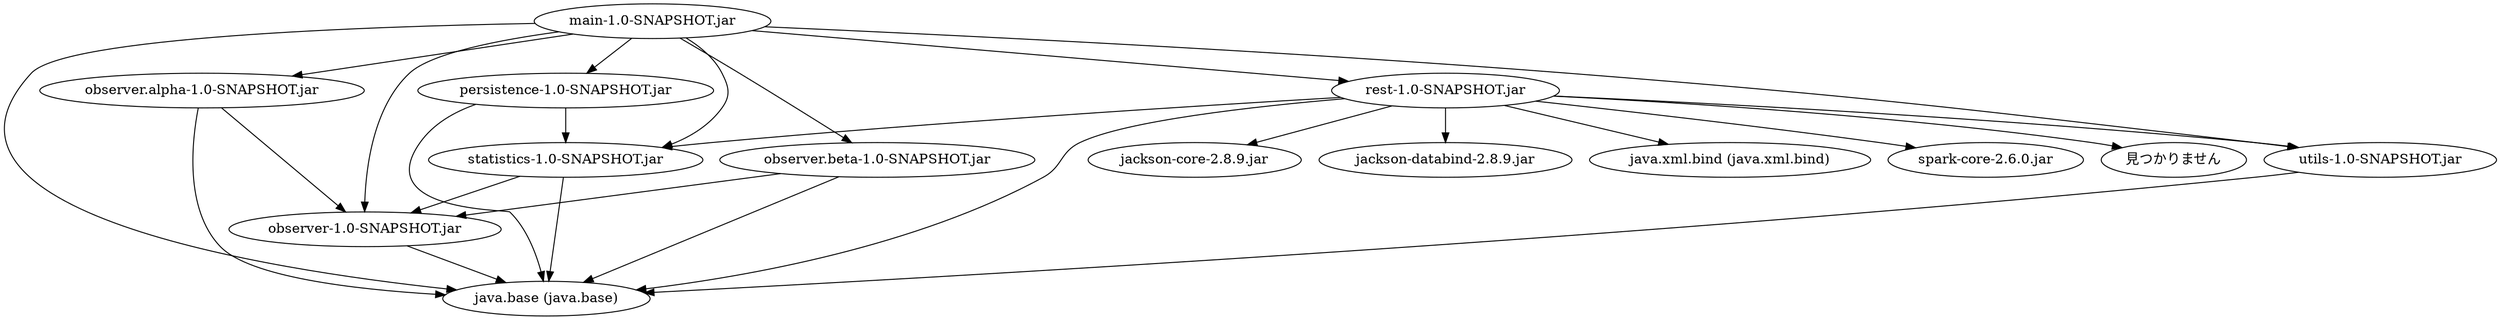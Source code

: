 digraph "summary" {
  "observer.alpha-1.0-SNAPSHOT.jar"                  -> "java.base (java.base)";
  "observer.alpha-1.0-SNAPSHOT.jar"                  -> "observer-1.0-SNAPSHOT.jar";
  "observer-1.0-SNAPSHOT.jar"                        -> "java.base (java.base)";
  "persistence-1.0-SNAPSHOT.jar"                     -> "java.base (java.base)";
  "persistence-1.0-SNAPSHOT.jar"                     -> "statistics-1.0-SNAPSHOT.jar";
  "observer.beta-1.0-SNAPSHOT.jar"                   -> "java.base (java.base)";
  "observer.beta-1.0-SNAPSHOT.jar"                   -> "observer-1.0-SNAPSHOT.jar";
  "rest-1.0-SNAPSHOT.jar"                            -> "jackson-core-2.8.9.jar";
  "rest-1.0-SNAPSHOT.jar"                            -> "jackson-databind-2.8.9.jar";
  "rest-1.0-SNAPSHOT.jar"                            -> "java.base (java.base)";
  "rest-1.0-SNAPSHOT.jar"                            -> "java.xml.bind (java.xml.bind)";
  "rest-1.0-SNAPSHOT.jar"                            -> "spark-core-2.6.0.jar";
  "rest-1.0-SNAPSHOT.jar"                            -> "statistics-1.0-SNAPSHOT.jar";
  "rest-1.0-SNAPSHOT.jar"                            -> "utils-1.0-SNAPSHOT.jar";
  "rest-1.0-SNAPSHOT.jar"                            -> "見つかりません";
  "statistics-1.0-SNAPSHOT.jar"                      -> "java.base (java.base)";
  "statistics-1.0-SNAPSHOT.jar"                      -> "observer-1.0-SNAPSHOT.jar";
  "utils-1.0-SNAPSHOT.jar"                           -> "java.base (java.base)";
  "main-1.0-SNAPSHOT.jar"                            -> "java.base (java.base)";
  "main-1.0-SNAPSHOT.jar"                            -> "observer-1.0-SNAPSHOT.jar";
  "main-1.0-SNAPSHOT.jar"                            -> "observer.alpha-1.0-SNAPSHOT.jar";
  "main-1.0-SNAPSHOT.jar"                            -> "observer.beta-1.0-SNAPSHOT.jar";
  "main-1.0-SNAPSHOT.jar"                            -> "persistence-1.0-SNAPSHOT.jar";
  "main-1.0-SNAPSHOT.jar"                            -> "rest-1.0-SNAPSHOT.jar";
  "main-1.0-SNAPSHOT.jar"                            -> "statistics-1.0-SNAPSHOT.jar";
  "main-1.0-SNAPSHOT.jar"                            -> "utils-1.0-SNAPSHOT.jar";
}
